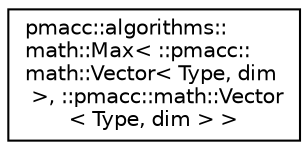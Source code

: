 digraph "Graphical Class Hierarchy"
{
 // LATEX_PDF_SIZE
  edge [fontname="Helvetica",fontsize="10",labelfontname="Helvetica",labelfontsize="10"];
  node [fontname="Helvetica",fontsize="10",shape=record];
  rankdir="LR";
  Node0 [label="pmacc::algorithms::\lmath::Max\< ::pmacc::\lmath::Vector\< Type, dim\l \>, ::pmacc::math::Vector\l\< Type, dim \> \>",height=0.2,width=0.4,color="black", fillcolor="white", style="filled",URL="$structpmacc_1_1algorithms_1_1math_1_1_max_3_01_1_1pmacc_1_1math_1_1_vector_3_01_type_00_01dim_0172e05e6c1b901d2cc85e98ac14bcae67.html",tooltip=" "];
}
